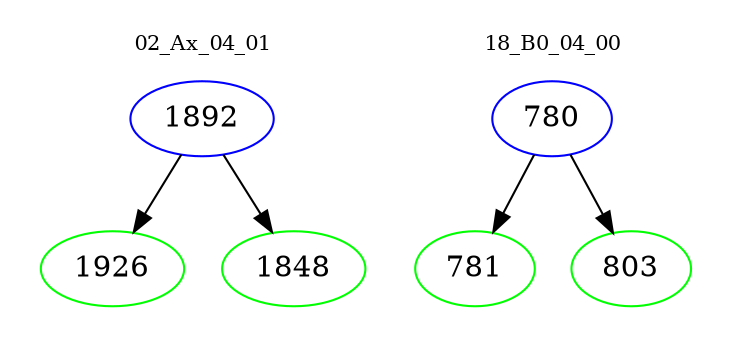 digraph{
subgraph cluster_0 {
color = white
label = "02_Ax_04_01";
fontsize=10;
T0_1892 [label="1892", color="blue"]
T0_1892 -> T0_1926 [color="black"]
T0_1926 [label="1926", color="green"]
T0_1892 -> T0_1848 [color="black"]
T0_1848 [label="1848", color="green"]
}
subgraph cluster_1 {
color = white
label = "18_B0_04_00";
fontsize=10;
T1_780 [label="780", color="blue"]
T1_780 -> T1_781 [color="black"]
T1_781 [label="781", color="green"]
T1_780 -> T1_803 [color="black"]
T1_803 [label="803", color="green"]
}
}
